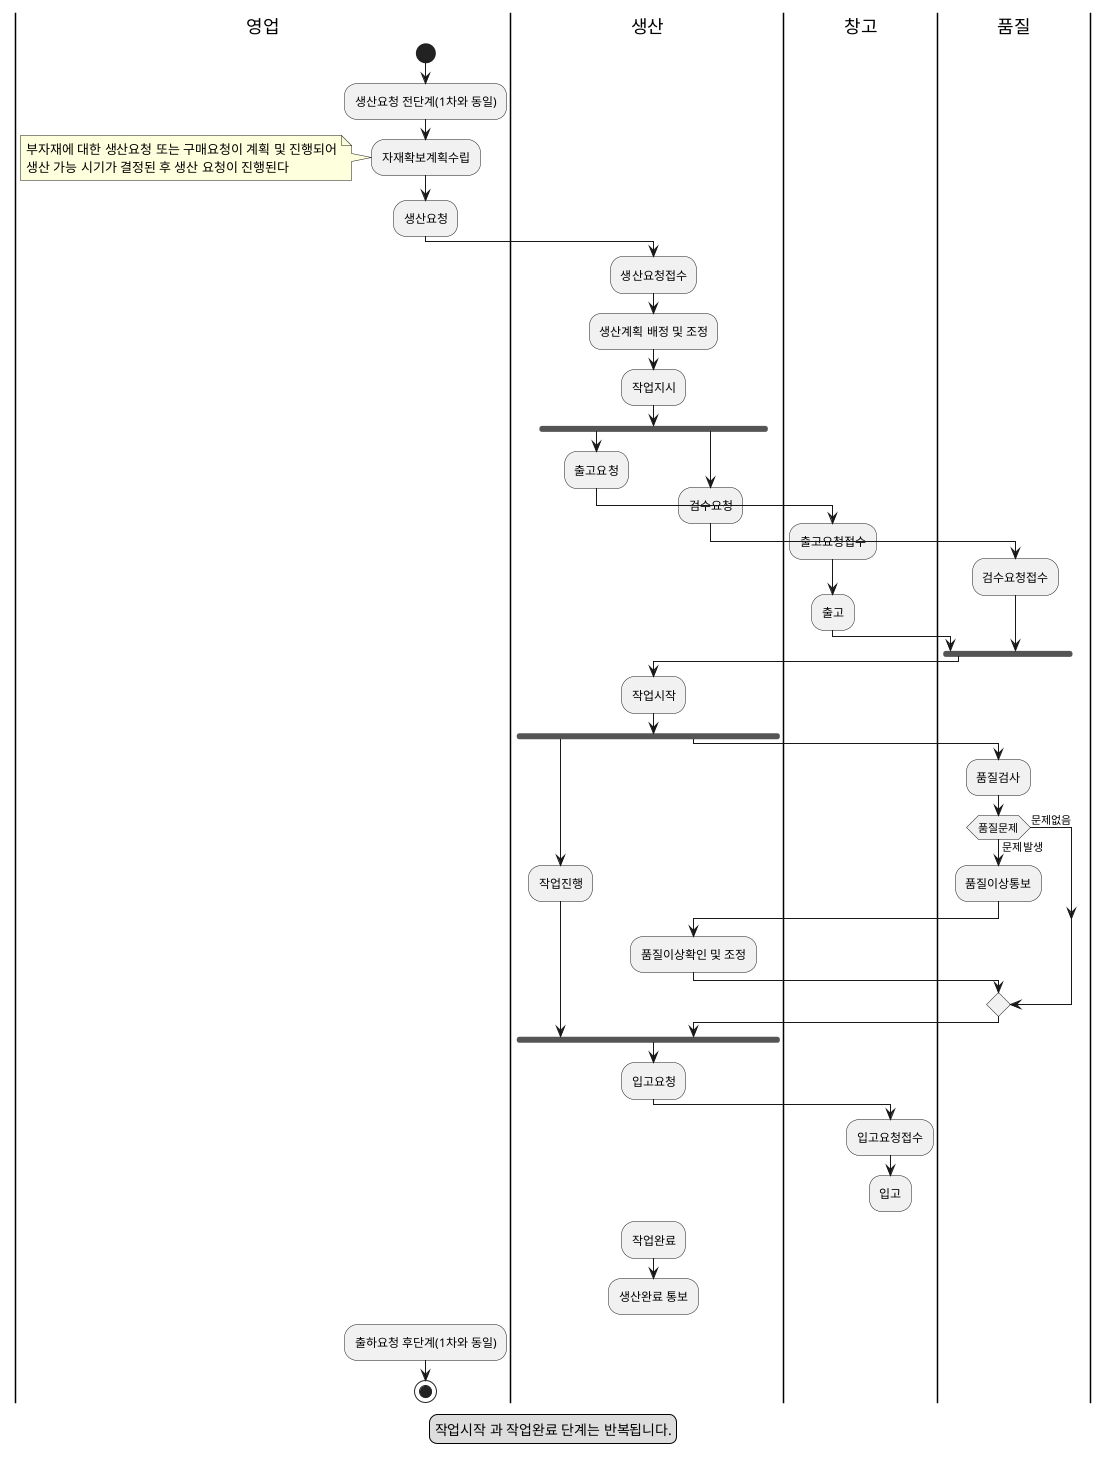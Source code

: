 @startuml
|영업|
start
:생산요청 전단계(1차와 동일);
:자재확보계획수립;
note left
  부자재에 대한 생산요청 또는 구매요청이 계획 및 진행되어
  생산 가능 시기가 결정된 후 생산 요청이 진행된다
end note
:생산요청;
|생산|
:생산요청접수;
:생산계획 배정 및 조정;
|생산|
:작업지시;
fork
  :출고요청;
  |창고|
  :출고요청접수;
  :출고;
fork again
  |생산|
  :검수요청;
  |품질|
  :검수요청접수;
endfork
|생산|
:작업시작;
fork
  |생산|
  :작업진행;
fork again
  |품질|
  :품질검사;
  if(품질문제) then (문제발생)
    :품질이상통보;
    |생산|
    :품질이상확인 및 조정;
  else (문제없음)

  endif
endfork
|생산|
:입고요청;
|창고|
:입고요청접수;
:입고;
detach
|생산|
:작업완료;
|생산|
:생산완료 통보;
detach
|영업|
:출하요청 후단계(1차와 동일);
stop
legend bottom
  작업시작 과 작업완료 단계는 반복됩니다.
endlegend
@enduml
